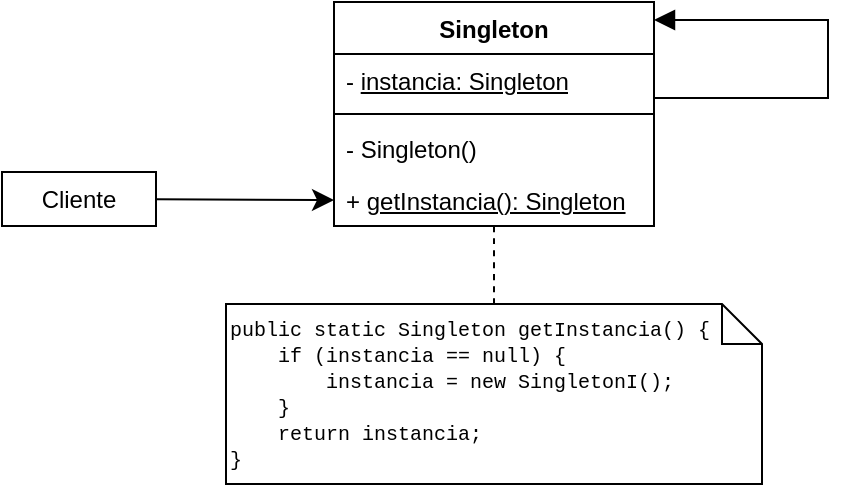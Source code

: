 <mxfile version="26.1.3" pages="4">
  <diagram name="Singleton" id="-B4JMpMKN7zDl4-s7Dt4">
    <mxGraphModel dx="1073" dy="1279" grid="0" gridSize="10" guides="1" tooltips="1" connect="1" arrows="1" fold="1" page="0" pageScale="1" pageWidth="850" pageHeight="1100" math="0" shadow="0">
      <root>
        <mxCell id="0" />
        <mxCell id="1" parent="0" />
        <mxCell id="MekRi3GFh06jc8IU6n_J-1" value="Singleton" style="swimlane;fontStyle=1;align=center;verticalAlign=top;childLayout=stackLayout;horizontal=1;startSize=26;horizontalStack=0;resizeParent=1;resizeParentMax=0;resizeLast=0;collapsible=1;marginBottom=0;whiteSpace=wrap;html=1;" vertex="1" parent="1">
          <mxGeometry x="-41" y="-57" width="160" height="112" as="geometry" />
        </mxCell>
        <mxCell id="MekRi3GFh06jc8IU6n_J-2" value="- &lt;u&gt;instancia: Singleton&lt;/u&gt;" style="text;strokeColor=none;fillColor=none;align=left;verticalAlign=top;spacingLeft=4;spacingRight=4;overflow=hidden;rotatable=0;points=[[0,0.5],[1,0.5]];portConstraint=eastwest;whiteSpace=wrap;html=1;" vertex="1" parent="MekRi3GFh06jc8IU6n_J-1">
          <mxGeometry y="26" width="160" height="26" as="geometry" />
        </mxCell>
        <mxCell id="MekRi3GFh06jc8IU6n_J-3" value="" style="line;strokeWidth=1;fillColor=none;align=left;verticalAlign=middle;spacingTop=-1;spacingLeft=3;spacingRight=3;rotatable=0;labelPosition=right;points=[];portConstraint=eastwest;strokeColor=inherit;" vertex="1" parent="MekRi3GFh06jc8IU6n_J-1">
          <mxGeometry y="52" width="160" height="8" as="geometry" />
        </mxCell>
        <mxCell id="MekRi3GFh06jc8IU6n_J-5" value="- Singleton()" style="text;strokeColor=none;fillColor=none;align=left;verticalAlign=top;spacingLeft=4;spacingRight=4;overflow=hidden;rotatable=0;points=[[0,0.5],[1,0.5]];portConstraint=eastwest;whiteSpace=wrap;html=1;" vertex="1" parent="MekRi3GFh06jc8IU6n_J-1">
          <mxGeometry y="60" width="160" height="26" as="geometry" />
        </mxCell>
        <mxCell id="MekRi3GFh06jc8IU6n_J-4" value="+ &lt;u&gt;getInstancia(): Singleton&lt;/u&gt;" style="text;strokeColor=none;fillColor=none;align=left;verticalAlign=top;spacingLeft=4;spacingRight=4;overflow=hidden;rotatable=0;points=[[0,0.5],[1,0.5]];portConstraint=eastwest;whiteSpace=wrap;html=1;" vertex="1" parent="MekRi3GFh06jc8IU6n_J-1">
          <mxGeometry y="86" width="160" height="26" as="geometry" />
        </mxCell>
        <mxCell id="MekRi3GFh06jc8IU6n_J-7" value="" style="endArrow=block;endFill=1;html=1;edgeStyle=orthogonalEdgeStyle;align=left;verticalAlign=top;rounded=0;fontSize=12;startSize=8;endSize=8;" edge="1" parent="1" source="MekRi3GFh06jc8IU6n_J-1" target="MekRi3GFh06jc8IU6n_J-1">
          <mxGeometry x="-1" relative="1" as="geometry">
            <mxPoint x="120" y="200" as="sourcePoint" />
            <mxPoint x="280" y="200" as="targetPoint" />
            <Array as="points">
              <mxPoint x="206" y="-9" />
              <mxPoint x="206" y="-48" />
            </Array>
          </mxGeometry>
        </mxCell>
        <mxCell id="MekRi3GFh06jc8IU6n_J-10" style="edgeStyle=none;curved=1;rounded=0;orthogonalLoop=1;jettySize=auto;html=1;entryX=0;entryY=0.5;entryDx=0;entryDy=0;fontSize=12;startSize=8;endSize=8;" edge="1" parent="1" source="MekRi3GFh06jc8IU6n_J-9" target="MekRi3GFh06jc8IU6n_J-4">
          <mxGeometry relative="1" as="geometry" />
        </mxCell>
        <mxCell id="MekRi3GFh06jc8IU6n_J-9" value="Cliente" style="html=1;whiteSpace=wrap;" vertex="1" parent="1">
          <mxGeometry x="-207" y="28" width="77" height="27" as="geometry" />
        </mxCell>
        <mxCell id="MekRi3GFh06jc8IU6n_J-12" style="edgeStyle=none;curved=1;rounded=0;orthogonalLoop=1;jettySize=auto;html=1;fontSize=12;startSize=8;endSize=8;endArrow=none;startFill=0;dashed=1;" edge="1" parent="1" source="MekRi3GFh06jc8IU6n_J-11" target="MekRi3GFh06jc8IU6n_J-1">
          <mxGeometry relative="1" as="geometry" />
        </mxCell>
        <mxCell id="MekRi3GFh06jc8IU6n_J-11" value="&lt;font face=&quot;Courier New&quot;&gt;public static Singleton getInstancia() {&lt;/font&gt;&lt;div&gt;&lt;font face=&quot;Courier New&quot;&gt;&amp;nbsp; &amp;nbsp; if (instancia == null) {&lt;/font&gt;&lt;/div&gt;&lt;div&gt;&lt;font face=&quot;Courier New&quot;&gt;&amp;nbsp; &amp;nbsp; &amp;nbsp; &amp;nbsp; instancia = new SingletonI();&lt;/font&gt;&lt;/div&gt;&lt;div&gt;&lt;font face=&quot;Courier New&quot;&gt;&amp;nbsp; &amp;nbsp; }&lt;/font&gt;&lt;/div&gt;&lt;div&gt;&lt;span style=&quot;background-color: transparent; color: light-dark(rgb(0, 0, 0), rgb(255, 255, 255));&quot;&gt;&lt;font face=&quot;Courier New&quot;&gt;&amp;nbsp; &amp;nbsp; return instancia;&lt;/font&gt;&lt;/span&gt;&lt;/div&gt;&lt;div&gt;&lt;font face=&quot;Courier New&quot;&gt;}&lt;/font&gt;&lt;/div&gt;" style="shape=note;size=20;whiteSpace=wrap;html=1;align=left;verticalAlign=top;fontSize=10;" vertex="1" parent="1">
          <mxGeometry x="-95" y="94" width="268" height="90" as="geometry" />
        </mxCell>
      </root>
    </mxGraphModel>
  </diagram>
  <diagram id="wJssJgHSxiU1ahL5PzNn" name="Factory Method">
    <mxGraphModel dx="1073" dy="1279" grid="0" gridSize="10" guides="1" tooltips="1" connect="1" arrows="1" fold="1" page="0" pageScale="1" pageWidth="850" pageHeight="1100" math="0" shadow="0">
      <root>
        <mxCell id="0" />
        <mxCell id="1" parent="0" />
        <mxCell id="bzTvZL7Gte1LvBP7zck7-38" style="edgeStyle=none;curved=1;rounded=0;orthogonalLoop=1;jettySize=auto;html=1;fontSize=12;startSize=8;endSize=8;endArrow=block;endFill=0;dashed=1;" edge="1" parent="1" source="bzTvZL7Gte1LvBP7zck7-1" target="bzTvZL7Gte1LvBP7zck7-28">
          <mxGeometry relative="1" as="geometry" />
        </mxCell>
        <mxCell id="bzTvZL7Gte1LvBP7zck7-1" value="&lt;i&gt;Fabrica&lt;/i&gt;" style="swimlane;fontStyle=1;align=center;verticalAlign=top;childLayout=stackLayout;horizontal=1;startSize=26;horizontalStack=0;resizeParent=1;resizeParentMax=0;resizeLast=0;collapsible=1;marginBottom=0;whiteSpace=wrap;html=1;" vertex="1" parent="1">
          <mxGeometry x="-17" y="30" width="160" height="112" as="geometry" />
        </mxCell>
        <mxCell id="bzTvZL7Gte1LvBP7zck7-2" value="..." style="text;strokeColor=none;fillColor=none;align=left;verticalAlign=top;spacingLeft=4;spacingRight=4;overflow=hidden;rotatable=0;points=[[0,0.5],[1,0.5]];portConstraint=eastwest;whiteSpace=wrap;html=1;" vertex="1" parent="bzTvZL7Gte1LvBP7zck7-1">
          <mxGeometry y="26" width="160" height="26" as="geometry" />
        </mxCell>
        <mxCell id="bzTvZL7Gte1LvBP7zck7-3" value="" style="line;strokeWidth=1;fillColor=none;align=left;verticalAlign=middle;spacingTop=-1;spacingLeft=3;spacingRight=3;rotatable=0;labelPosition=right;points=[];portConstraint=eastwest;strokeColor=inherit;" vertex="1" parent="bzTvZL7Gte1LvBP7zck7-1">
          <mxGeometry y="52" width="160" height="8" as="geometry" />
        </mxCell>
        <mxCell id="bzTvZL7Gte1LvBP7zck7-4" value="+ operacao()" style="text;strokeColor=none;fillColor=none;align=left;verticalAlign=top;spacingLeft=4;spacingRight=4;overflow=hidden;rotatable=0;points=[[0,0.5],[1,0.5]];portConstraint=eastwest;whiteSpace=wrap;html=1;" vertex="1" parent="bzTvZL7Gte1LvBP7zck7-1">
          <mxGeometry y="60" width="160" height="26" as="geometry" />
        </mxCell>
        <mxCell id="bzTvZL7Gte1LvBP7zck7-5" value="+ &lt;i&gt;criarProduto(): Produto&lt;/i&gt;" style="text;strokeColor=none;fillColor=none;align=left;verticalAlign=top;spacingLeft=4;spacingRight=4;overflow=hidden;rotatable=0;points=[[0,0.5],[1,0.5]];portConstraint=eastwest;whiteSpace=wrap;html=1;" vertex="1" parent="bzTvZL7Gte1LvBP7zck7-1">
          <mxGeometry y="86" width="160" height="26" as="geometry" />
        </mxCell>
        <mxCell id="bzTvZL7Gte1LvBP7zck7-15" style="edgeStyle=none;curved=1;rounded=0;orthogonalLoop=1;jettySize=auto;html=1;fontSize=12;startSize=8;endSize=8;endArrow=none;startFill=0;dashed=1;" edge="1" parent="1" source="bzTvZL7Gte1LvBP7zck7-6" target="bzTvZL7Gte1LvBP7zck7-14">
          <mxGeometry relative="1" as="geometry" />
        </mxCell>
        <mxCell id="bzTvZL7Gte1LvBP7zck7-22" style="edgeStyle=none;curved=1;rounded=0;orthogonalLoop=1;jettySize=auto;html=1;fontSize=12;startSize=8;endSize=8;endArrow=block;endFill=0;" edge="1" parent="1" source="bzTvZL7Gte1LvBP7zck7-6" target="bzTvZL7Gte1LvBP7zck7-1">
          <mxGeometry relative="1" as="geometry" />
        </mxCell>
        <mxCell id="bzTvZL7Gte1LvBP7zck7-6" value="FabricaConcretaA" style="swimlane;fontStyle=1;align=center;verticalAlign=top;childLayout=stackLayout;horizontal=1;startSize=26;horizontalStack=0;resizeParent=1;resizeParentMax=0;resizeLast=0;collapsible=1;marginBottom=0;whiteSpace=wrap;html=1;" vertex="1" parent="1">
          <mxGeometry x="-112" y="211" width="160" height="86" as="geometry" />
        </mxCell>
        <mxCell id="bzTvZL7Gte1LvBP7zck7-7" value="..." style="text;strokeColor=none;fillColor=none;align=left;verticalAlign=top;spacingLeft=4;spacingRight=4;overflow=hidden;rotatable=0;points=[[0,0.5],[1,0.5]];portConstraint=eastwest;whiteSpace=wrap;html=1;" vertex="1" parent="bzTvZL7Gte1LvBP7zck7-6">
          <mxGeometry y="26" width="160" height="26" as="geometry" />
        </mxCell>
        <mxCell id="bzTvZL7Gte1LvBP7zck7-8" value="" style="line;strokeWidth=1;fillColor=none;align=left;verticalAlign=middle;spacingTop=-1;spacingLeft=3;spacingRight=3;rotatable=0;labelPosition=right;points=[];portConstraint=eastwest;strokeColor=inherit;" vertex="1" parent="bzTvZL7Gte1LvBP7zck7-6">
          <mxGeometry y="52" width="160" height="8" as="geometry" />
        </mxCell>
        <mxCell id="bzTvZL7Gte1LvBP7zck7-9" value="+ criarProduto(): Produto" style="text;strokeColor=none;fillColor=none;align=left;verticalAlign=top;spacingLeft=4;spacingRight=4;overflow=hidden;rotatable=0;points=[[0,0.5],[1,0.5]];portConstraint=eastwest;whiteSpace=wrap;html=1;" vertex="1" parent="bzTvZL7Gte1LvBP7zck7-6">
          <mxGeometry y="60" width="160" height="26" as="geometry" />
        </mxCell>
        <mxCell id="bzTvZL7Gte1LvBP7zck7-14" value="public Produto criarProduto() {&lt;div&gt;&amp;nbsp; &amp;nbsp; return new ProdutoConcretoA();&lt;/div&gt;&lt;div&gt;}&lt;/div&gt;" style="shape=note;size=20;whiteSpace=wrap;html=1;align=left;verticalAlign=top;fontFamily=Courier New;fontSize=9;" vertex="1" parent="1">
          <mxGeometry x="-159" y="327" width="212" height="49" as="geometry" />
        </mxCell>
        <mxCell id="bzTvZL7Gte1LvBP7zck7-16" style="edgeStyle=none;curved=1;rounded=0;orthogonalLoop=1;jettySize=auto;html=1;fontSize=12;startSize=8;endSize=8;endArrow=none;startFill=0;dashed=1;" edge="1" source="bzTvZL7Gte1LvBP7zck7-17" target="bzTvZL7Gte1LvBP7zck7-21" parent="1">
          <mxGeometry relative="1" as="geometry" />
        </mxCell>
        <mxCell id="bzTvZL7Gte1LvBP7zck7-23" style="edgeStyle=none;curved=1;rounded=0;orthogonalLoop=1;jettySize=auto;html=1;fontSize=12;startSize=8;endSize=8;endArrow=block;endFill=0;" edge="1" parent="1" source="bzTvZL7Gte1LvBP7zck7-17" target="bzTvZL7Gte1LvBP7zck7-1">
          <mxGeometry relative="1" as="geometry" />
        </mxCell>
        <mxCell id="bzTvZL7Gte1LvBP7zck7-17" value="FabricaConcretaB" style="swimlane;fontStyle=1;align=center;verticalAlign=top;childLayout=stackLayout;horizontal=1;startSize=26;horizontalStack=0;resizeParent=1;resizeParentMax=0;resizeLast=0;collapsible=1;marginBottom=0;whiteSpace=wrap;html=1;" vertex="1" parent="1">
          <mxGeometry x="72" y="211" width="160" height="86" as="geometry" />
        </mxCell>
        <mxCell id="bzTvZL7Gte1LvBP7zck7-18" value="..." style="text;strokeColor=none;fillColor=none;align=left;verticalAlign=top;spacingLeft=4;spacingRight=4;overflow=hidden;rotatable=0;points=[[0,0.5],[1,0.5]];portConstraint=eastwest;whiteSpace=wrap;html=1;" vertex="1" parent="bzTvZL7Gte1LvBP7zck7-17">
          <mxGeometry y="26" width="160" height="26" as="geometry" />
        </mxCell>
        <mxCell id="bzTvZL7Gte1LvBP7zck7-19" value="" style="line;strokeWidth=1;fillColor=none;align=left;verticalAlign=middle;spacingTop=-1;spacingLeft=3;spacingRight=3;rotatable=0;labelPosition=right;points=[];portConstraint=eastwest;strokeColor=inherit;" vertex="1" parent="bzTvZL7Gte1LvBP7zck7-17">
          <mxGeometry y="52" width="160" height="8" as="geometry" />
        </mxCell>
        <mxCell id="bzTvZL7Gte1LvBP7zck7-20" value="+ criarProduto(): Produto" style="text;strokeColor=none;fillColor=none;align=left;verticalAlign=top;spacingLeft=4;spacingRight=4;overflow=hidden;rotatable=0;points=[[0,0.5],[1,0.5]];portConstraint=eastwest;whiteSpace=wrap;html=1;" vertex="1" parent="bzTvZL7Gte1LvBP7zck7-17">
          <mxGeometry y="60" width="160" height="26" as="geometry" />
        </mxCell>
        <mxCell id="bzTvZL7Gte1LvBP7zck7-21" value="public Produto criarProduto() {&lt;div&gt;&amp;nbsp; &amp;nbsp; return new ProdutoConcretoB();&lt;/div&gt;&lt;div&gt;}&lt;/div&gt;" style="shape=note;size=20;whiteSpace=wrap;html=1;align=left;verticalAlign=top;fontFamily=Courier New;fontSize=9;" vertex="1" parent="1">
          <mxGeometry x="65" y="327" width="212" height="49" as="geometry" />
        </mxCell>
        <mxCell id="bzTvZL7Gte1LvBP7zck7-28" value="&lt;p style=&quot;margin:0px;margin-top:4px;text-align:center;&quot;&gt;&lt;i&gt;&amp;lt;&amp;lt;Interface&amp;gt;&amp;gt;&lt;/i&gt;&lt;br&gt;&lt;b&gt;Produto&lt;/b&gt;&lt;/p&gt;&lt;hr size=&quot;1&quot; style=&quot;border-style:solid;&quot;&gt;&lt;p style=&quot;margin:0px;margin-left:4px;&quot;&gt;&lt;/p&gt;&lt;p style=&quot;margin:0px;margin-left:4px;&quot;&gt;+ &lt;i&gt;realizarOperacao()&lt;/i&gt;&lt;/p&gt;" style="verticalAlign=top;align=left;overflow=fill;html=1;whiteSpace=wrap;" vertex="1" parent="1">
          <mxGeometry x="343" y="52" width="190" height="68" as="geometry" />
        </mxCell>
        <mxCell id="bzTvZL7Gte1LvBP7zck7-36" style="edgeStyle=none;curved=1;rounded=0;orthogonalLoop=1;jettySize=auto;html=1;fontSize=12;startSize=8;endSize=8;endArrow=block;endFill=0;dashed=1;" edge="1" parent="1" source="bzTvZL7Gte1LvBP7zck7-29" target="bzTvZL7Gte1LvBP7zck7-28">
          <mxGeometry relative="1" as="geometry" />
        </mxCell>
        <mxCell id="bzTvZL7Gte1LvBP7zck7-29" value="ProdutoConcretoA" style="swimlane;fontStyle=1;align=center;verticalAlign=top;childLayout=stackLayout;horizontal=1;startSize=26;horizontalStack=0;resizeParent=1;resizeParentMax=0;resizeLast=0;collapsible=1;marginBottom=0;whiteSpace=wrap;html=1;" vertex="1" parent="1">
          <mxGeometry x="267" y="184" width="160" height="60" as="geometry" />
        </mxCell>
        <mxCell id="bzTvZL7Gte1LvBP7zck7-31" value="" style="line;strokeWidth=1;fillColor=none;align=left;verticalAlign=middle;spacingTop=-1;spacingLeft=3;spacingRight=3;rotatable=0;labelPosition=right;points=[];portConstraint=eastwest;strokeColor=inherit;" vertex="1" parent="bzTvZL7Gte1LvBP7zck7-29">
          <mxGeometry y="26" width="160" height="8" as="geometry" />
        </mxCell>
        <mxCell id="bzTvZL7Gte1LvBP7zck7-32" value="+ realizarOperacao()" style="text;strokeColor=none;fillColor=none;align=left;verticalAlign=top;spacingLeft=4;spacingRight=4;overflow=hidden;rotatable=0;points=[[0,0.5],[1,0.5]];portConstraint=eastwest;whiteSpace=wrap;html=1;" vertex="1" parent="bzTvZL7Gte1LvBP7zck7-29">
          <mxGeometry y="34" width="160" height="26" as="geometry" />
        </mxCell>
        <mxCell id="bzTvZL7Gte1LvBP7zck7-37" style="edgeStyle=none;curved=1;rounded=0;orthogonalLoop=1;jettySize=auto;html=1;fontSize=12;startSize=8;endSize=8;endArrow=block;endFill=0;dashed=1;" edge="1" parent="1" source="bzTvZL7Gte1LvBP7zck7-33" target="bzTvZL7Gte1LvBP7zck7-28">
          <mxGeometry relative="1" as="geometry" />
        </mxCell>
        <mxCell id="bzTvZL7Gte1LvBP7zck7-33" value="ProdutoConcretoB" style="swimlane;fontStyle=1;align=center;verticalAlign=top;childLayout=stackLayout;horizontal=1;startSize=26;horizontalStack=0;resizeParent=1;resizeParentMax=0;resizeLast=0;collapsible=1;marginBottom=0;whiteSpace=wrap;html=1;" vertex="1" parent="1">
          <mxGeometry x="442" y="184" width="160" height="60" as="geometry" />
        </mxCell>
        <mxCell id="bzTvZL7Gte1LvBP7zck7-34" value="" style="line;strokeWidth=1;fillColor=none;align=left;verticalAlign=middle;spacingTop=-1;spacingLeft=3;spacingRight=3;rotatable=0;labelPosition=right;points=[];portConstraint=eastwest;strokeColor=inherit;" vertex="1" parent="bzTvZL7Gte1LvBP7zck7-33">
          <mxGeometry y="26" width="160" height="8" as="geometry" />
        </mxCell>
        <mxCell id="bzTvZL7Gte1LvBP7zck7-35" value="+ realizarOperacao()" style="text;strokeColor=none;fillColor=none;align=left;verticalAlign=top;spacingLeft=4;spacingRight=4;overflow=hidden;rotatable=0;points=[[0,0.5],[1,0.5]];portConstraint=eastwest;whiteSpace=wrap;html=1;" vertex="1" parent="bzTvZL7Gte1LvBP7zck7-33">
          <mxGeometry y="34" width="160" height="26" as="geometry" />
        </mxCell>
        <mxCell id="bzTvZL7Gte1LvBP7zck7-40" style="edgeStyle=none;curved=0;rounded=0;orthogonalLoop=1;jettySize=auto;html=1;fontSize=12;startSize=8;endSize=8;endArrow=none;startFill=0;dashed=1;" edge="1" parent="1" source="bzTvZL7Gte1LvBP7zck7-39" target="bzTvZL7Gte1LvBP7zck7-1">
          <mxGeometry relative="1" as="geometry">
            <Array as="points">
              <mxPoint x="-64" y="86" />
            </Array>
          </mxGeometry>
        </mxCell>
        <mxCell id="bzTvZL7Gte1LvBP7zck7-39" value="public ... operacao() {&lt;div&gt;&amp;nbsp; &amp;nbsp; Produto p = criarProduto();&lt;/div&gt;&lt;div&gt;&amp;nbsp; &amp;nbsp; p.realizarOperacao();&lt;/div&gt;&lt;div&gt;}&lt;/div&gt;" style="shape=note;size=20;whiteSpace=wrap;html=1;align=left;verticalAlign=top;fontFamily=Courier New;fontSize=9;" vertex="1" parent="1">
          <mxGeometry x="-170" y="-48" width="212" height="49" as="geometry" />
        </mxCell>
      </root>
    </mxGraphModel>
  </diagram>
  <diagram id="lIiMMzT4fNB1mppTBqnb" name="Composite">
    <mxGraphModel dx="849" dy="986" grid="0" gridSize="10" guides="1" tooltips="1" connect="1" arrows="1" fold="1" page="0" pageScale="1" pageWidth="850" pageHeight="1100" math="0" shadow="0">
      <root>
        <mxCell id="0" />
        <mxCell id="1" parent="0" />
        <mxCell id="T5taXpoXhQMKWQhJPQ7X-13" style="edgeStyle=none;curved=1;rounded=0;orthogonalLoop=1;jettySize=auto;html=1;fontSize=12;startSize=8;endSize=8;endArrow=open;endFill=0;" edge="1" parent="1" source="T5taXpoXhQMKWQhJPQ7X-1" target="T5taXpoXhQMKWQhJPQ7X-2">
          <mxGeometry relative="1" as="geometry" />
        </mxCell>
        <mxCell id="T5taXpoXhQMKWQhJPQ7X-1" value="Cliente" style="html=1;whiteSpace=wrap;" vertex="1" parent="1">
          <mxGeometry x="-56" y="-113" width="100" height="30" as="geometry" />
        </mxCell>
        <mxCell id="T5taXpoXhQMKWQhJPQ7X-2" value="&lt;p style=&quot;margin:0px;margin-top:4px;text-align:center;&quot;&gt;&lt;i&gt;&amp;lt;&amp;lt;Interface&amp;gt;&amp;gt;&lt;/i&gt;&lt;br&gt;&lt;b&gt;Componente&lt;/b&gt;&lt;/p&gt;&lt;br&gt;&lt;hr size=&quot;1&quot; style=&quot;border-style:solid;&quot;&gt;&lt;p style=&quot;margin:0px;margin-left:4px;&quot;&gt;+ &lt;i&gt;executar()&lt;/i&gt;&lt;br&gt;&lt;/p&gt;" style="verticalAlign=top;align=left;overflow=fill;html=1;whiteSpace=wrap;" vertex="1" parent="1">
          <mxGeometry x="-101" y="-38" width="190" height="83" as="geometry" />
        </mxCell>
        <mxCell id="T5taXpoXhQMKWQhJPQ7X-14" style="edgeStyle=none;curved=1;rounded=0;orthogonalLoop=1;jettySize=auto;html=1;fontSize=12;startSize=8;endSize=8;endArrow=block;endFill=0;dashed=1;" edge="1" parent="1" source="T5taXpoXhQMKWQhJPQ7X-3" target="T5taXpoXhQMKWQhJPQ7X-2">
          <mxGeometry relative="1" as="geometry" />
        </mxCell>
        <mxCell id="T5taXpoXhQMKWQhJPQ7X-21" style="edgeStyle=none;curved=1;rounded=0;orthogonalLoop=1;jettySize=auto;html=1;fontSize=12;startSize=8;endSize=8;dashed=1;endArrow=none;startFill=0;" edge="1" parent="1" source="T5taXpoXhQMKWQhJPQ7X-3" target="T5taXpoXhQMKWQhJPQ7X-11">
          <mxGeometry relative="1" as="geometry" />
        </mxCell>
        <mxCell id="T5taXpoXhQMKWQhJPQ7X-3" value="Folha" style="swimlane;fontStyle=1;align=center;verticalAlign=top;childLayout=stackLayout;horizontal=1;startSize=26;horizontalStack=0;resizeParent=1;resizeParentMax=0;resizeLast=0;collapsible=1;marginBottom=0;whiteSpace=wrap;html=1;" vertex="1" parent="1">
          <mxGeometry x="-86" y="98" width="160" height="86" as="geometry" />
        </mxCell>
        <mxCell id="T5taXpoXhQMKWQhJPQ7X-4" value="..." style="text;strokeColor=none;fillColor=none;align=left;verticalAlign=top;spacingLeft=4;spacingRight=4;overflow=hidden;rotatable=0;points=[[0,0.5],[1,0.5]];portConstraint=eastwest;whiteSpace=wrap;html=1;" vertex="1" parent="T5taXpoXhQMKWQhJPQ7X-3">
          <mxGeometry y="26" width="160" height="26" as="geometry" />
        </mxCell>
        <mxCell id="T5taXpoXhQMKWQhJPQ7X-5" value="" style="line;strokeWidth=1;fillColor=none;align=left;verticalAlign=middle;spacingTop=-1;spacingLeft=3;spacingRight=3;rotatable=0;labelPosition=right;points=[];portConstraint=eastwest;strokeColor=inherit;" vertex="1" parent="T5taXpoXhQMKWQhJPQ7X-3">
          <mxGeometry y="52" width="160" height="8" as="geometry" />
        </mxCell>
        <mxCell id="T5taXpoXhQMKWQhJPQ7X-6" value="+ executar()" style="text;strokeColor=none;fillColor=none;align=left;verticalAlign=top;spacingLeft=4;spacingRight=4;overflow=hidden;rotatable=0;points=[[0,0.5],[1,0.5]];portConstraint=eastwest;whiteSpace=wrap;html=1;" vertex="1" parent="T5taXpoXhQMKWQhJPQ7X-3">
          <mxGeometry y="60" width="160" height="26" as="geometry" />
        </mxCell>
        <mxCell id="T5taXpoXhQMKWQhJPQ7X-16" style="edgeStyle=none;curved=0;rounded=0;orthogonalLoop=1;jettySize=auto;html=1;fontSize=12;startSize=8;endSize=8;endArrow=block;endFill=0;dashed=1;" edge="1" parent="1" source="T5taXpoXhQMKWQhJPQ7X-7" target="T5taXpoXhQMKWQhJPQ7X-2">
          <mxGeometry relative="1" as="geometry">
            <Array as="points">
              <mxPoint x="192" y="78" />
              <mxPoint x="-6" y="78" />
            </Array>
          </mxGeometry>
        </mxCell>
        <mxCell id="T5taXpoXhQMKWQhJPQ7X-22" style="edgeStyle=none;curved=1;rounded=0;orthogonalLoop=1;jettySize=auto;html=1;fontSize=12;startSize=8;endSize=8;endArrow=none;startFill=0;dashed=1;" edge="1" parent="1" source="T5taXpoXhQMKWQhJPQ7X-7" target="T5taXpoXhQMKWQhJPQ7X-12">
          <mxGeometry relative="1" as="geometry" />
        </mxCell>
        <mxCell id="T5taXpoXhQMKWQhJPQ7X-7" value="Composto" style="swimlane;fontStyle=1;align=center;verticalAlign=top;childLayout=stackLayout;horizontal=1;startSize=26;horizontalStack=0;resizeParent=1;resizeParentMax=0;resizeLast=0;collapsible=1;marginBottom=0;whiteSpace=wrap;html=1;" vertex="1" parent="1">
          <mxGeometry x="114" y="98" width="160" height="164" as="geometry" />
        </mxCell>
        <mxCell id="T5taXpoXhQMKWQhJPQ7X-8" value="- filhos: Componente[]" style="text;strokeColor=none;fillColor=none;align=left;verticalAlign=top;spacingLeft=4;spacingRight=4;overflow=hidden;rotatable=0;points=[[0,0.5],[1,0.5]];portConstraint=eastwest;whiteSpace=wrap;html=1;" vertex="1" parent="T5taXpoXhQMKWQhJPQ7X-7">
          <mxGeometry y="26" width="160" height="26" as="geometry" />
        </mxCell>
        <mxCell id="T5taXpoXhQMKWQhJPQ7X-9" value="" style="line;strokeWidth=1;fillColor=none;align=left;verticalAlign=middle;spacingTop=-1;spacingLeft=3;spacingRight=3;rotatable=0;labelPosition=right;points=[];portConstraint=eastwest;strokeColor=inherit;" vertex="1" parent="T5taXpoXhQMKWQhJPQ7X-7">
          <mxGeometry y="52" width="160" height="8" as="geometry" />
        </mxCell>
        <mxCell id="T5taXpoXhQMKWQhJPQ7X-10" value="+ add(c: Componente)" style="text;strokeColor=none;fillColor=none;align=left;verticalAlign=top;spacingLeft=4;spacingRight=4;overflow=hidden;rotatable=0;points=[[0,0.5],[1,0.5]];portConstraint=eastwest;whiteSpace=wrap;html=1;" vertex="1" parent="T5taXpoXhQMKWQhJPQ7X-7">
          <mxGeometry y="60" width="160" height="26" as="geometry" />
        </mxCell>
        <mxCell id="T5taXpoXhQMKWQhJPQ7X-18" value="+ remover(c: Componente)" style="text;strokeColor=none;fillColor=none;align=left;verticalAlign=top;spacingLeft=4;spacingRight=4;overflow=hidden;rotatable=0;points=[[0,0.5],[1,0.5]];portConstraint=eastwest;whiteSpace=wrap;html=1;" vertex="1" parent="T5taXpoXhQMKWQhJPQ7X-7">
          <mxGeometry y="86" width="160" height="26" as="geometry" />
        </mxCell>
        <mxCell id="T5taXpoXhQMKWQhJPQ7X-19" value="+ getFilhos():Componente[]" style="text;strokeColor=none;fillColor=none;align=left;verticalAlign=top;spacingLeft=4;spacingRight=4;overflow=hidden;rotatable=0;points=[[0,0.5],[1,0.5]];portConstraint=eastwest;whiteSpace=wrap;html=1;" vertex="1" parent="T5taXpoXhQMKWQhJPQ7X-7">
          <mxGeometry y="112" width="160" height="26" as="geometry" />
        </mxCell>
        <mxCell id="T5taXpoXhQMKWQhJPQ7X-20" value="+ executar()" style="text;strokeColor=none;fillColor=none;align=left;verticalAlign=top;spacingLeft=4;spacingRight=4;overflow=hidden;rotatable=0;points=[[0,0.5],[1,0.5]];portConstraint=eastwest;whiteSpace=wrap;html=1;" vertex="1" parent="T5taXpoXhQMKWQhJPQ7X-7">
          <mxGeometry y="138" width="160" height="26" as="geometry" />
        </mxCell>
        <mxCell id="T5taXpoXhQMKWQhJPQ7X-11" value="public ... executar() {&lt;div&gt;&amp;nbsp; //implementacao&lt;/div&gt;&lt;div&gt;}&lt;/div&gt;" style="shape=note;size=20;whiteSpace=wrap;html=1;verticalAlign=top;align=left;fontFamily=Courier New;fontSize=9;" vertex="1" parent="1">
          <mxGeometry x="-86" y="215" width="152" height="46" as="geometry" />
        </mxCell>
        <mxCell id="T5taXpoXhQMKWQhJPQ7X-12" value="public ... executar() {&lt;div&gt;&amp;nbsp; &amp;nbsp; for (Componente c: filhos) {&lt;/div&gt;&lt;div&gt;&amp;nbsp; &amp;nbsp; &amp;nbsp; &amp;nbsp; c.executar();&lt;/div&gt;&lt;div&gt;&amp;nbsp; &amp;nbsp; }&lt;/div&gt;&lt;div&gt;&lt;span style=&quot;background-color: transparent; color: light-dark(rgb(0, 0, 0), rgb(255, 255, 255));&quot;&gt;}&lt;/span&gt;&lt;/div&gt;" style="shape=note;size=20;whiteSpace=wrap;html=1;verticalAlign=top;align=left;fontFamily=Courier New;fontSize=9;" vertex="1" parent="1">
          <mxGeometry x="92" y="283" width="204" height="68" as="geometry" />
        </mxCell>
        <mxCell id="T5taXpoXhQMKWQhJPQ7X-17" value="" style="endArrow=open;html=1;endSize=12;startArrow=diamondThin;startSize=14;startFill=0;edgeStyle=orthogonalEdgeStyle;align=left;verticalAlign=bottom;rounded=0;fontSize=12;curved=0;" edge="1" parent="1" source="T5taXpoXhQMKWQhJPQ7X-7" target="T5taXpoXhQMKWQhJPQ7X-2">
          <mxGeometry x="-1" y="3" relative="1" as="geometry">
            <mxPoint x="81" y="201" as="sourcePoint" />
            <mxPoint x="322" y="119" as="targetPoint" />
            <Array as="points">
              <mxPoint x="232" y="4" />
            </Array>
          </mxGeometry>
        </mxCell>
      </root>
    </mxGraphModel>
  </diagram>
  <diagram id="J_jkiBxo8mqKvs5ZA6iB" name="Adapter">
    <mxGraphModel dx="673" dy="1279" grid="0" gridSize="10" guides="1" tooltips="1" connect="1" arrows="1" fold="1" page="0" pageScale="1" pageWidth="850" pageHeight="1100" math="0" shadow="0">
      <root>
        <mxCell id="0" />
        <mxCell id="1" parent="0" />
        <mxCell id="EjyFg-oRcvE-bwf1SHBU-10" style="edgeStyle=none;curved=1;rounded=0;orthogonalLoop=1;jettySize=auto;html=1;fontSize=12;startSize=8;endSize=8;endArrow=open;endFill=0;" edge="1" parent="1" source="EjyFg-oRcvE-bwf1SHBU-1" target="EjyFg-oRcvE-bwf1SHBU-2">
          <mxGeometry relative="1" as="geometry" />
        </mxCell>
        <mxCell id="EjyFg-oRcvE-bwf1SHBU-1" value="Cliente" style="html=1;whiteSpace=wrap;" vertex="1" parent="1">
          <mxGeometry x="121" y="-34" width="70" height="30" as="geometry" />
        </mxCell>
        <mxCell id="EjyFg-oRcvE-bwf1SHBU-2" value="&lt;p style=&quot;margin:0px;margin-top:4px;text-align:center;&quot;&gt;&lt;i&gt;&amp;lt;&amp;lt;Interface&amp;gt;&amp;gt;&lt;/i&gt;&lt;br&gt;&lt;b&gt;Interface_Cliente&lt;/b&gt;&lt;/p&gt;&lt;hr size=&quot;1&quot; style=&quot;border-style:solid;&quot;&gt;&lt;p style=&quot;margin:0px;margin-left:4px;&quot;&gt;&lt;/p&gt;&lt;p style=&quot;margin:0px;margin-left:4px;&quot;&gt;+ &lt;i&gt;metodo(dados)&lt;/i&gt;&lt;br&gt;&lt;br&gt;&lt;/p&gt;" style="verticalAlign=top;align=left;overflow=fill;html=1;whiteSpace=wrap;" vertex="1" parent="1">
          <mxGeometry x="61" y="42" width="190" height="80" as="geometry" />
        </mxCell>
        <mxCell id="EjyFg-oRcvE-bwf1SHBU-4" style="edgeStyle=none;curved=1;rounded=0;orthogonalLoop=1;jettySize=auto;html=1;fontSize=12;startSize=8;endSize=8;endArrow=block;endFill=0;dashed=1;" edge="1" parent="1" source="EjyFg-oRcvE-bwf1SHBU-3" target="EjyFg-oRcvE-bwf1SHBU-2">
          <mxGeometry relative="1" as="geometry" />
        </mxCell>
        <mxCell id="EjyFg-oRcvE-bwf1SHBU-9" style="edgeStyle=none;curved=1;rounded=0;orthogonalLoop=1;jettySize=auto;html=1;fontSize=12;startSize=8;endSize=8;endArrow=open;endFill=0;" edge="1" parent="1" source="EjyFg-oRcvE-bwf1SHBU-3" target="EjyFg-oRcvE-bwf1SHBU-5">
          <mxGeometry relative="1" as="geometry" />
        </mxCell>
        <mxCell id="EjyFg-oRcvE-bwf1SHBU-13" style="edgeStyle=none;curved=1;rounded=0;orthogonalLoop=1;jettySize=auto;html=1;fontSize=12;startSize=8;endSize=8;endArrow=none;startFill=0;dashed=1;" edge="1" parent="1" source="EjyFg-oRcvE-bwf1SHBU-3" target="EjyFg-oRcvE-bwf1SHBU-11">
          <mxGeometry relative="1" as="geometry" />
        </mxCell>
        <mxCell id="EjyFg-oRcvE-bwf1SHBU-3" value="&lt;p style=&quot;margin:0px;margin-top:4px;text-align:center;&quot;&gt;&lt;b&gt;Adaptador&lt;/b&gt;&lt;/p&gt;&lt;hr size=&quot;1&quot; style=&quot;border-style:solid;&quot;&gt;&lt;p style=&quot;margin:0px;margin-left:4px;&quot;&gt;- adaptado: Servico&lt;/p&gt;&lt;hr size=&quot;1&quot; style=&quot;border-style:solid;&quot;&gt;&lt;p style=&quot;margin:0px;margin-left:4px;&quot;&gt;+ metodo(dados)&lt;/p&gt;&lt;p style=&quot;margin:0px;margin-left:4px;&quot;&gt;- converter(dados):OutroTipoDado&lt;/p&gt;" style="verticalAlign=top;align=left;overflow=fill;html=1;whiteSpace=wrap;" vertex="1" parent="1">
          <mxGeometry x="56" y="168" width="199" height="90" as="geometry" />
        </mxCell>
        <mxCell id="EjyFg-oRcvE-bwf1SHBU-5" value="Servico" style="swimlane;fontStyle=1;align=center;verticalAlign=top;childLayout=stackLayout;horizontal=1;startSize=26;horizontalStack=0;resizeParent=1;resizeParentMax=0;resizeLast=0;collapsible=1;marginBottom=0;whiteSpace=wrap;html=1;" vertex="1" parent="1">
          <mxGeometry x="328" y="170" width="204" height="86" as="geometry" />
        </mxCell>
        <mxCell id="EjyFg-oRcvE-bwf1SHBU-6" value="..." style="text;strokeColor=none;fillColor=none;align=left;verticalAlign=top;spacingLeft=4;spacingRight=4;overflow=hidden;rotatable=0;points=[[0,0.5],[1,0.5]];portConstraint=eastwest;whiteSpace=wrap;html=1;" vertex="1" parent="EjyFg-oRcvE-bwf1SHBU-5">
          <mxGeometry y="26" width="204" height="26" as="geometry" />
        </mxCell>
        <mxCell id="EjyFg-oRcvE-bwf1SHBU-7" value="" style="line;strokeWidth=1;fillColor=none;align=left;verticalAlign=middle;spacingTop=-1;spacingLeft=3;spacingRight=3;rotatable=0;labelPosition=right;points=[];portConstraint=eastwest;strokeColor=inherit;" vertex="1" parent="EjyFg-oRcvE-bwf1SHBU-5">
          <mxGeometry y="52" width="204" height="8" as="geometry" />
        </mxCell>
        <mxCell id="EjyFg-oRcvE-bwf1SHBU-8" value="+ metodoServico(outroTipoDado)" style="text;strokeColor=none;fillColor=none;align=left;verticalAlign=top;spacingLeft=4;spacingRight=4;overflow=hidden;rotatable=0;points=[[0,0.5],[1,0.5]];portConstraint=eastwest;whiteSpace=wrap;html=1;" vertex="1" parent="EjyFg-oRcvE-bwf1SHBU-5">
          <mxGeometry y="60" width="204" height="26" as="geometry" />
        </mxCell>
        <mxCell id="EjyFg-oRcvE-bwf1SHBU-11" value="outroTipoDado = converter(dados)&lt;div&gt;return adaptado.metodoServico(outroTipoDado)&lt;/div&gt;" style="shape=note;size=20;whiteSpace=wrap;html=1;verticalAlign=top;align=left;fontFamily=Courier New;fontSize=9;" vertex="1" parent="1">
          <mxGeometry x="24.5" y="295" width="263" height="48" as="geometry" />
        </mxCell>
      </root>
    </mxGraphModel>
  </diagram>
</mxfile>
